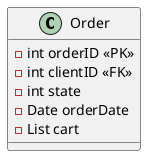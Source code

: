 @startuml
'skinparam linetype polyline



class Order{
    -int orderID «PK»
    -int clientID «FK»
    -int state
    -Date orderDate
    -List cart
}

@enduml